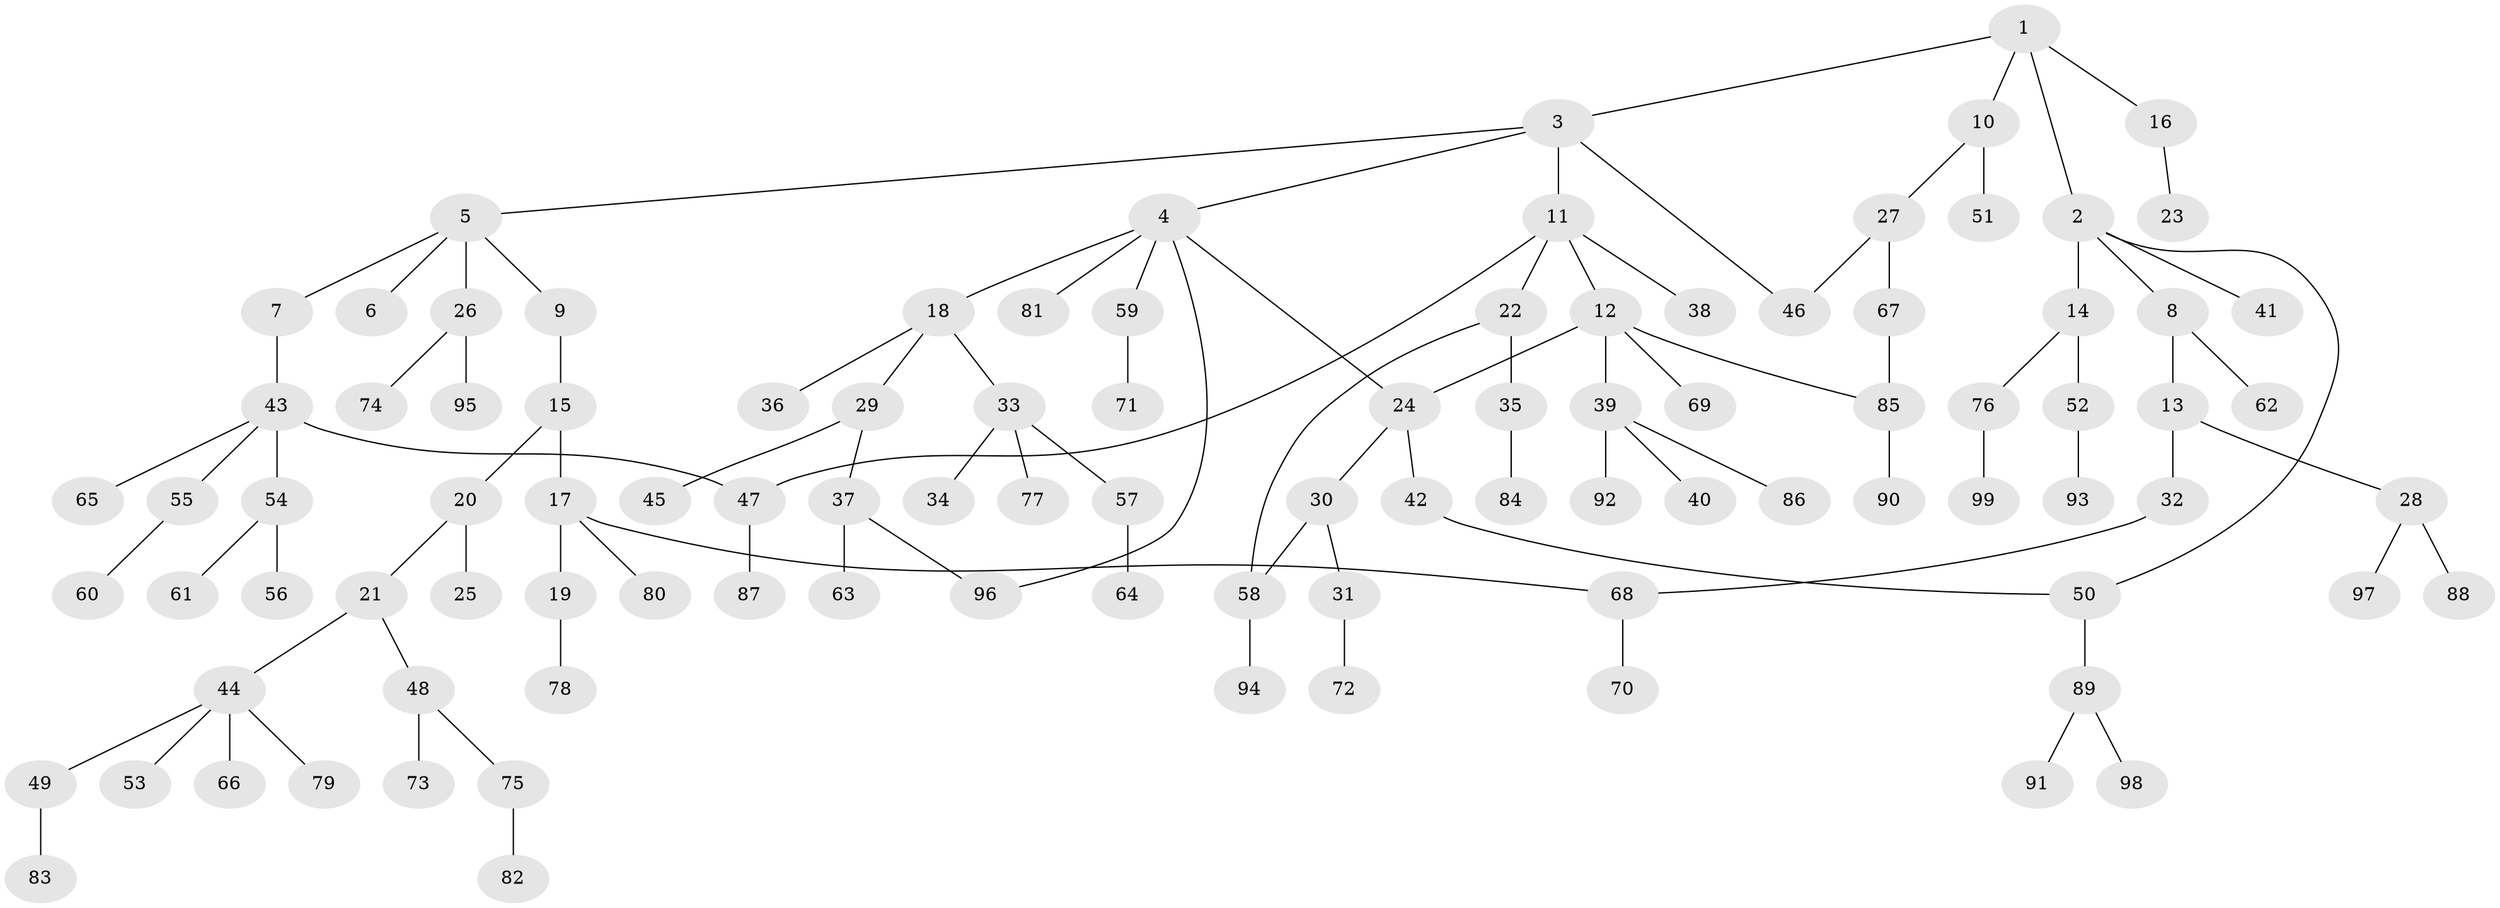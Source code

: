 // coarse degree distribution, {4: 0.10144927536231885, 5: 0.08695652173913043, 6: 0.028985507246376812, 1: 0.5072463768115942, 2: 0.14492753623188406, 3: 0.13043478260869565}
// Generated by graph-tools (version 1.1) at 2025/16/03/04/25 18:16:52]
// undirected, 99 vertices, 106 edges
graph export_dot {
graph [start="1"]
  node [color=gray90,style=filled];
  1;
  2;
  3;
  4;
  5;
  6;
  7;
  8;
  9;
  10;
  11;
  12;
  13;
  14;
  15;
  16;
  17;
  18;
  19;
  20;
  21;
  22;
  23;
  24;
  25;
  26;
  27;
  28;
  29;
  30;
  31;
  32;
  33;
  34;
  35;
  36;
  37;
  38;
  39;
  40;
  41;
  42;
  43;
  44;
  45;
  46;
  47;
  48;
  49;
  50;
  51;
  52;
  53;
  54;
  55;
  56;
  57;
  58;
  59;
  60;
  61;
  62;
  63;
  64;
  65;
  66;
  67;
  68;
  69;
  70;
  71;
  72;
  73;
  74;
  75;
  76;
  77;
  78;
  79;
  80;
  81;
  82;
  83;
  84;
  85;
  86;
  87;
  88;
  89;
  90;
  91;
  92;
  93;
  94;
  95;
  96;
  97;
  98;
  99;
  1 -- 2;
  1 -- 3;
  1 -- 10;
  1 -- 16;
  2 -- 8;
  2 -- 14;
  2 -- 41;
  2 -- 50;
  3 -- 4;
  3 -- 5;
  3 -- 11;
  3 -- 46;
  4 -- 18;
  4 -- 59;
  4 -- 81;
  4 -- 96;
  4 -- 24;
  5 -- 6;
  5 -- 7;
  5 -- 9;
  5 -- 26;
  7 -- 43;
  8 -- 13;
  8 -- 62;
  9 -- 15;
  10 -- 27;
  10 -- 51;
  11 -- 12;
  11 -- 22;
  11 -- 38;
  11 -- 47;
  12 -- 24;
  12 -- 39;
  12 -- 69;
  12 -- 85;
  13 -- 28;
  13 -- 32;
  14 -- 52;
  14 -- 76;
  15 -- 17;
  15 -- 20;
  16 -- 23;
  17 -- 19;
  17 -- 80;
  17 -- 68;
  18 -- 29;
  18 -- 33;
  18 -- 36;
  19 -- 78;
  20 -- 21;
  20 -- 25;
  21 -- 44;
  21 -- 48;
  22 -- 35;
  22 -- 58;
  24 -- 30;
  24 -- 42;
  26 -- 74;
  26 -- 95;
  27 -- 46;
  27 -- 67;
  28 -- 88;
  28 -- 97;
  29 -- 37;
  29 -- 45;
  30 -- 31;
  30 -- 58;
  31 -- 72;
  32 -- 68;
  33 -- 34;
  33 -- 57;
  33 -- 77;
  35 -- 84;
  37 -- 63;
  37 -- 96;
  39 -- 40;
  39 -- 86;
  39 -- 92;
  42 -- 50;
  43 -- 47;
  43 -- 54;
  43 -- 55;
  43 -- 65;
  44 -- 49;
  44 -- 53;
  44 -- 66;
  44 -- 79;
  47 -- 87;
  48 -- 73;
  48 -- 75;
  49 -- 83;
  50 -- 89;
  52 -- 93;
  54 -- 56;
  54 -- 61;
  55 -- 60;
  57 -- 64;
  58 -- 94;
  59 -- 71;
  67 -- 85;
  68 -- 70;
  75 -- 82;
  76 -- 99;
  85 -- 90;
  89 -- 91;
  89 -- 98;
}
